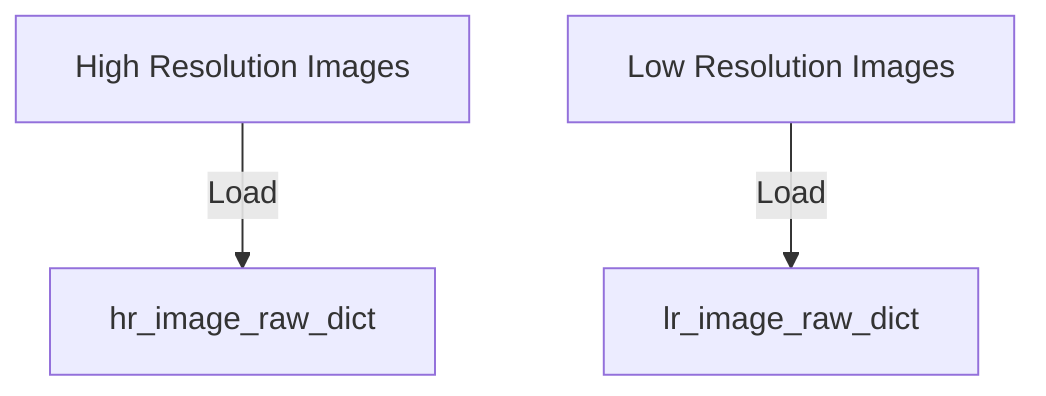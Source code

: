 flowchart TD
    HR["High Resolution Images"] --> |Load| HRDict["hr_image_raw_dict"]
    LR["Low Resolution Images"] --> |Load| LRDict["lr_image_raw_dict"]